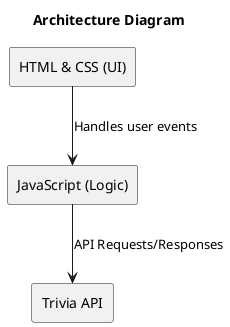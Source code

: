 @startuml ArchitectureDiagram
title Architecture Diagram

rectangle "HTML & CSS (UI)" as UI
rectangle "JavaScript (Logic)" as JS
rectangle "Trivia API" as API

UI --> JS : Handles user events
JS --> API : API Requests/Responses

@enduml
